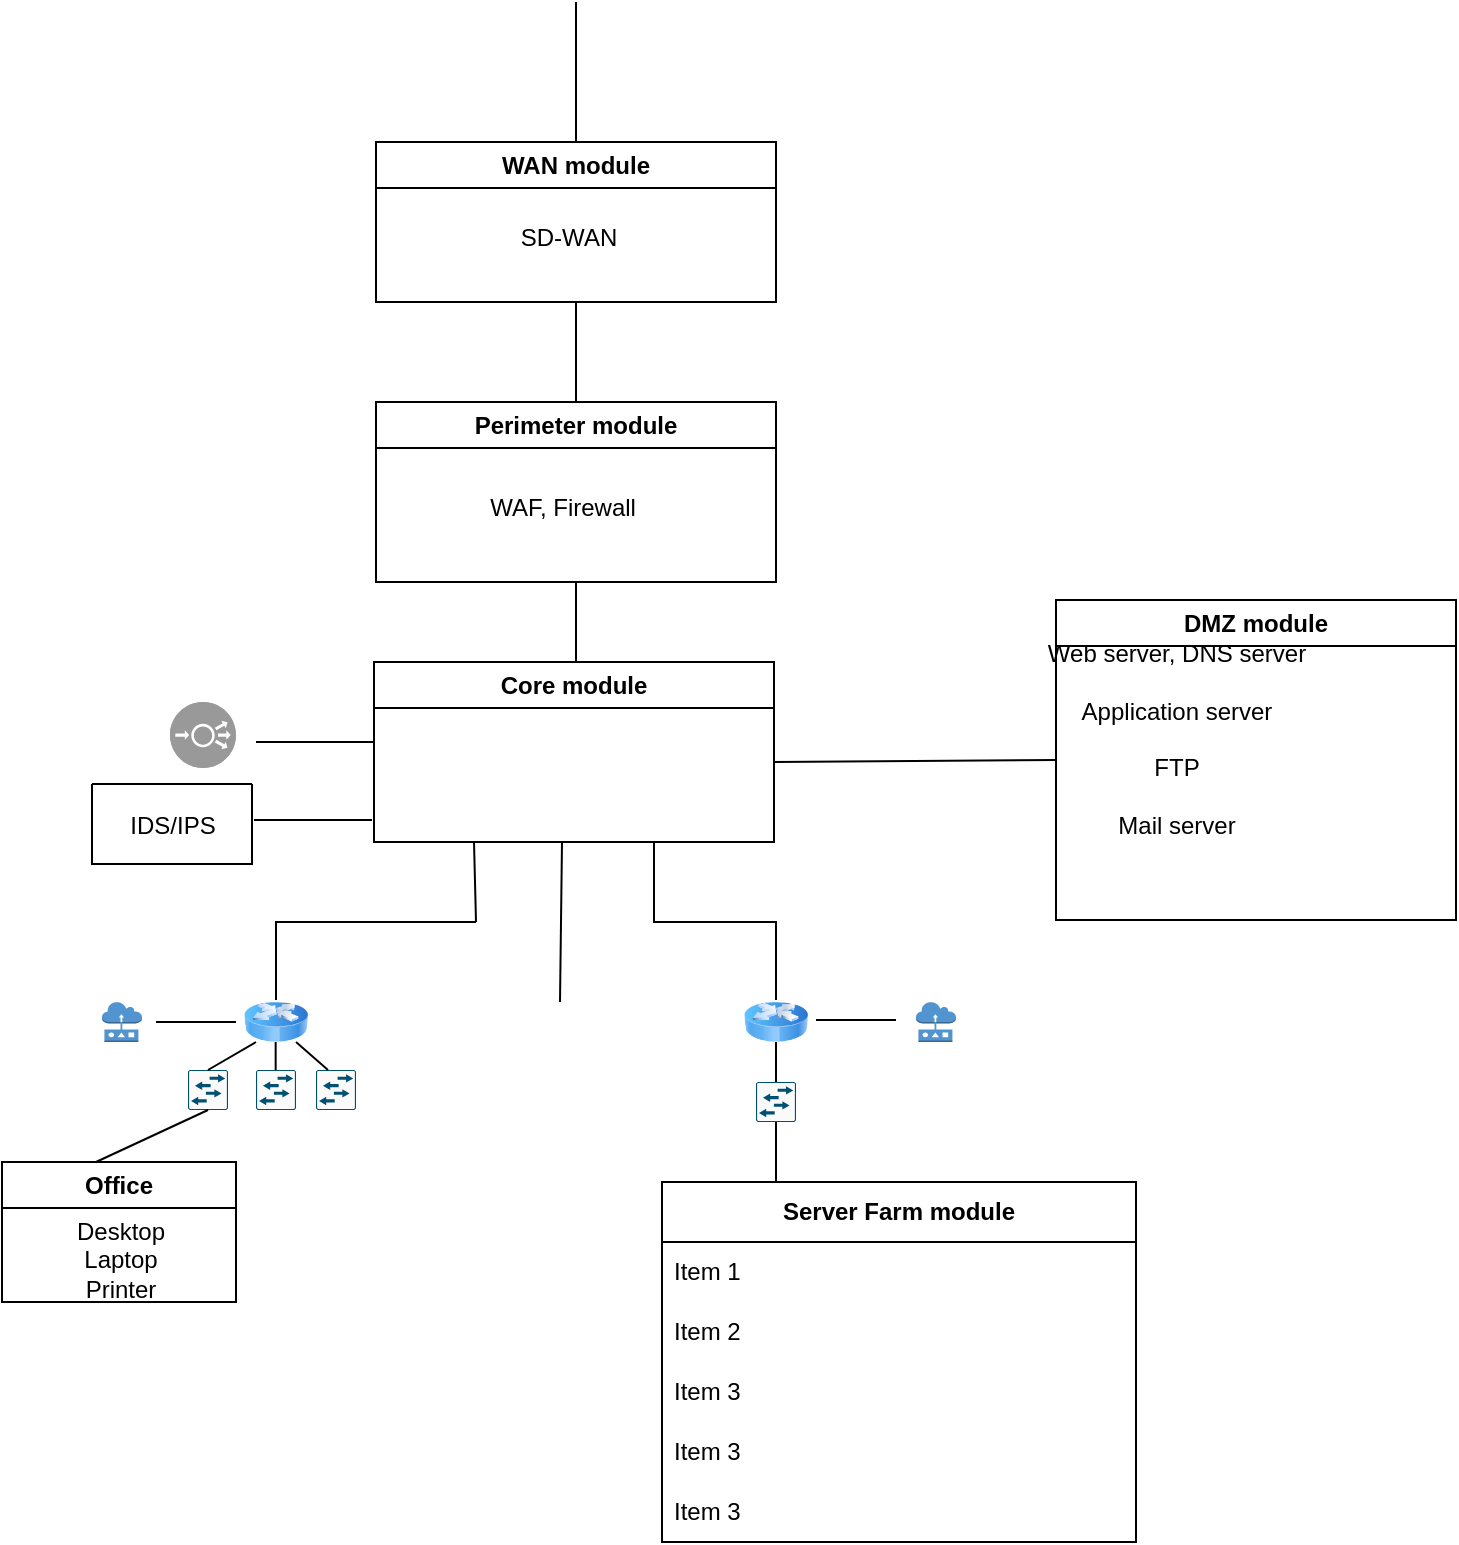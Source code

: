 <mxfile version="24.8.9">
  <diagram name="Trang-1" id="bGXka7kZ5i1cgQGe3GFj">
    <mxGraphModel dx="794" dy="1615" grid="1" gridSize="10" guides="1" tooltips="1" connect="1" arrows="1" fold="1" page="1" pageScale="1" pageWidth="827" pageHeight="1169" math="0" shadow="0">
      <root>
        <mxCell id="0" />
        <mxCell id="1" parent="0" />
        <mxCell id="uSF8pJYz4aR2M7SOLnGN-8" value="WAN module" style="swimlane;whiteSpace=wrap;html=1;" parent="1" vertex="1">
          <mxGeometry x="320" y="50" width="200" height="80" as="geometry">
            <mxRectangle x="480" y="50" width="110" height="30" as="alternateBounds" />
          </mxGeometry>
        </mxCell>
        <mxCell id="uSF8pJYz4aR2M7SOLnGN-11" value="Perimeter module" style="swimlane;whiteSpace=wrap;html=1;" parent="1" vertex="1">
          <mxGeometry x="320" y="180" width="200" height="90" as="geometry">
            <mxRectangle x="480" y="110" width="110" height="30" as="alternateBounds" />
          </mxGeometry>
        </mxCell>
        <mxCell id="uSF8pJYz4aR2M7SOLnGN-17" value="Core module" style="swimlane;whiteSpace=wrap;html=1;" parent="1" vertex="1">
          <mxGeometry x="319" y="310" width="200" height="90" as="geometry">
            <mxRectangle x="480" y="110" width="110" height="30" as="alternateBounds" />
          </mxGeometry>
        </mxCell>
        <mxCell id="uSF8pJYz4aR2M7SOLnGN-18" value="" style="endArrow=none;html=1;rounded=0;entryX=0.5;entryY=1;entryDx=0;entryDy=0;" parent="1" target="uSF8pJYz4aR2M7SOLnGN-11" edge="1">
          <mxGeometry width="50" height="50" relative="1" as="geometry">
            <mxPoint x="420" y="310" as="sourcePoint" />
            <mxPoint x="470" y="300" as="targetPoint" />
          </mxGeometry>
        </mxCell>
        <mxCell id="uSF8pJYz4aR2M7SOLnGN-19" value="" style="endArrow=none;html=1;rounded=0;exitX=0.5;exitY=0;exitDx=0;exitDy=0;entryX=0.5;entryY=1;entryDx=0;entryDy=0;" parent="1" source="uSF8pJYz4aR2M7SOLnGN-11" target="uSF8pJYz4aR2M7SOLnGN-8" edge="1">
          <mxGeometry width="50" height="50" relative="1" as="geometry">
            <mxPoint x="389" y="180" as="sourcePoint" />
            <mxPoint x="439" y="130" as="targetPoint" />
          </mxGeometry>
        </mxCell>
        <mxCell id="uSF8pJYz4aR2M7SOLnGN-21" value="DMZ module" style="swimlane;whiteSpace=wrap;html=1;" parent="1" vertex="1">
          <mxGeometry x="660" y="279" width="200" height="160" as="geometry" />
        </mxCell>
        <mxCell id="uSF8pJYz4aR2M7SOLnGN-22" value="" style="endArrow=none;html=1;rounded=0;entryX=0;entryY=0.5;entryDx=0;entryDy=0;" parent="1" target="uSF8pJYz4aR2M7SOLnGN-21" edge="1">
          <mxGeometry width="50" height="50" relative="1" as="geometry">
            <mxPoint x="519" y="360" as="sourcePoint" />
            <mxPoint x="569" y="310" as="targetPoint" />
          </mxGeometry>
        </mxCell>
        <mxCell id="uSF8pJYz4aR2M7SOLnGN-24" value="" style="endArrow=none;html=1;rounded=0;" parent="1" edge="1">
          <mxGeometry width="50" height="50" relative="1" as="geometry">
            <mxPoint x="270" y="479" as="sourcePoint" />
            <mxPoint x="370" y="440" as="targetPoint" />
            <Array as="points">
              <mxPoint x="270" y="479" />
              <mxPoint x="270" y="440" />
            </Array>
          </mxGeometry>
        </mxCell>
        <mxCell id="uSF8pJYz4aR2M7SOLnGN-48" value="" style="endArrow=none;html=1;rounded=0;exitX=0.5;exitY=0;exitDx=0;exitDy=0;" parent="1" edge="1">
          <mxGeometry width="50" height="50" relative="1" as="geometry">
            <mxPoint x="412" y="480" as="sourcePoint" />
            <mxPoint x="413" y="400" as="targetPoint" />
          </mxGeometry>
        </mxCell>
        <mxCell id="uSF8pJYz4aR2M7SOLnGN-57" value="" style="endArrow=none;html=1;rounded=0;" parent="1" edge="1">
          <mxGeometry width="50" height="50" relative="1" as="geometry">
            <mxPoint x="520" y="479" as="sourcePoint" />
            <mxPoint x="459" y="400" as="targetPoint" />
            <Array as="points">
              <mxPoint x="520" y="440" />
              <mxPoint x="459" y="440" />
            </Array>
          </mxGeometry>
        </mxCell>
        <mxCell id="uSF8pJYz4aR2M7SOLnGN-69" value="WAF, Firewall" style="text;html=1;align=center;verticalAlign=middle;resizable=0;points=[];autosize=1;strokeColor=none;fillColor=none;" parent="1" vertex="1">
          <mxGeometry x="363" y="218" width="100" height="30" as="geometry" />
        </mxCell>
        <mxCell id="uSF8pJYz4aR2M7SOLnGN-70" value="Office" style="swimlane;whiteSpace=wrap;html=1;" parent="1" vertex="1">
          <mxGeometry x="133" y="560" width="117" height="70" as="geometry" />
        </mxCell>
        <mxCell id="uSF8pJYz4aR2M7SOLnGN-72" value="Desktop&lt;div&gt;Laptop&lt;/div&gt;&lt;div&gt;Printer&lt;/div&gt;" style="text;html=1;align=center;verticalAlign=middle;resizable=0;points=[];autosize=1;strokeColor=none;fillColor=none;" parent="uSF8pJYz4aR2M7SOLnGN-70" vertex="1">
          <mxGeometry x="23.5" y="19" width="70" height="60" as="geometry" />
        </mxCell>
        <mxCell id="uSF8pJYz4aR2M7SOLnGN-73" value="SD-WAN" style="text;html=1;align=center;verticalAlign=middle;resizable=0;points=[];autosize=1;strokeColor=none;fillColor=none;" parent="1" vertex="1">
          <mxGeometry x="381" y="83" width="70" height="30" as="geometry" />
        </mxCell>
        <mxCell id="uSF8pJYz4aR2M7SOLnGN-84" value="" style="image;html=1;image=img/lib/clip_art/networking/Router_Icon_128x128.png" parent="1" vertex="1">
          <mxGeometry x="250" y="480" width="40" height="20" as="geometry" />
        </mxCell>
        <mxCell id="uSF8pJYz4aR2M7SOLnGN-86" value="" style="endArrow=none;html=1;rounded=0;entryX=0;entryY=1;entryDx=0;entryDy=0;exitX=0.5;exitY=0;exitDx=0;exitDy=0;exitPerimeter=0;" parent="1" edge="1">
          <mxGeometry width="50" height="50" relative="1" as="geometry">
            <mxPoint x="269.83" y="514" as="sourcePoint" />
            <mxPoint x="269.83" y="500" as="targetPoint" />
          </mxGeometry>
        </mxCell>
        <mxCell id="uSF8pJYz4aR2M7SOLnGN-87" value="" style="sketch=0;points=[[0.015,0.015,0],[0.985,0.015,0],[0.985,0.985,0],[0.015,0.985,0],[0.25,0,0],[0.5,0,0],[0.75,0,0],[1,0.25,0],[1,0.5,0],[1,0.75,0],[0.75,1,0],[0.5,1,0],[0.25,1,0],[0,0.75,0],[0,0.5,0],[0,0.25,0]];verticalLabelPosition=bottom;html=1;verticalAlign=top;aspect=fixed;align=center;pointerEvents=1;shape=mxgraph.cisco19.rect;prIcon=l2_switch;fillColor=#FAFAFA;strokeColor=#005073;" parent="1" vertex="1">
          <mxGeometry x="260" y="514" width="20" height="20" as="geometry" />
        </mxCell>
        <mxCell id="uSF8pJYz4aR2M7SOLnGN-88" value="" style="sketch=0;points=[[0.015,0.015,0],[0.985,0.015,0],[0.985,0.985,0],[0.015,0.985,0],[0.25,0,0],[0.5,0,0],[0.75,0,0],[1,0.25,0],[1,0.5,0],[1,0.75,0],[0.75,1,0],[0.5,1,0],[0.25,1,0],[0,0.75,0],[0,0.5,0],[0,0.25,0]];verticalLabelPosition=bottom;html=1;verticalAlign=top;aspect=fixed;align=center;pointerEvents=1;shape=mxgraph.cisco19.rect;prIcon=l2_switch;fillColor=#FAFAFA;strokeColor=#005073;" parent="1" vertex="1">
          <mxGeometry x="290" y="514" width="20" height="20" as="geometry" />
        </mxCell>
        <mxCell id="uSF8pJYz4aR2M7SOLnGN-89" value="" style="sketch=0;points=[[0.015,0.015,0],[0.985,0.015,0],[0.985,0.985,0],[0.015,0.985,0],[0.25,0,0],[0.5,0,0],[0.75,0,0],[1,0.25,0],[1,0.5,0],[1,0.75,0],[0.75,1,0],[0.5,1,0],[0.25,1,0],[0,0.75,0],[0,0.5,0],[0,0.25,0]];verticalLabelPosition=bottom;html=1;verticalAlign=top;aspect=fixed;align=center;pointerEvents=1;shape=mxgraph.cisco19.rect;prIcon=l2_switch;fillColor=#FAFAFA;strokeColor=#005073;" parent="1" vertex="1">
          <mxGeometry x="226" y="514" width="20" height="20" as="geometry" />
        </mxCell>
        <mxCell id="uSF8pJYz4aR2M7SOLnGN-90" value="" style="endArrow=none;html=1;rounded=0;entryX=0.25;entryY=1;entryDx=0;entryDy=0;exitX=0.5;exitY=0;exitDx=0;exitDy=0;exitPerimeter=0;" parent="1" source="uSF8pJYz4aR2M7SOLnGN-89" target="uSF8pJYz4aR2M7SOLnGN-84" edge="1">
          <mxGeometry width="50" height="50" relative="1" as="geometry">
            <mxPoint x="279.83" y="524" as="sourcePoint" />
            <mxPoint x="279.83" y="510" as="targetPoint" />
          </mxGeometry>
        </mxCell>
        <mxCell id="uSF8pJYz4aR2M7SOLnGN-91" value="" style="endArrow=none;html=1;rounded=0;entryX=0.75;entryY=1;entryDx=0;entryDy=0;exitX=0.5;exitY=0;exitDx=0;exitDy=0;exitPerimeter=0;" parent="1" target="uSF8pJYz4aR2M7SOLnGN-84" edge="1">
          <mxGeometry width="50" height="50" relative="1" as="geometry">
            <mxPoint x="296" y="514" as="sourcePoint" />
            <mxPoint x="320" y="500" as="targetPoint" />
          </mxGeometry>
        </mxCell>
        <mxCell id="uSF8pJYz4aR2M7SOLnGN-93" value="" style="endArrow=none;html=1;rounded=0;entryX=0.5;entryY=1;entryDx=0;entryDy=0;entryPerimeter=0;" parent="1" target="uSF8pJYz4aR2M7SOLnGN-89" edge="1">
          <mxGeometry width="50" height="50" relative="1" as="geometry">
            <mxPoint x="180" y="560" as="sourcePoint" />
            <mxPoint x="236.48" y="499.85" as="targetPoint" />
          </mxGeometry>
        </mxCell>
        <mxCell id="uSF8pJYz4aR2M7SOLnGN-94" value="" style="image;html=1;image=img/lib/clip_art/networking/Router_Icon_128x128.png" parent="1" vertex="1">
          <mxGeometry x="500" y="480" width="40" height="20" as="geometry" />
        </mxCell>
        <mxCell id="uSF8pJYz4aR2M7SOLnGN-95" value="" style="sketch=0;points=[[0.015,0.015,0],[0.985,0.015,0],[0.985,0.985,0],[0.015,0.985,0],[0.25,0,0],[0.5,0,0],[0.75,0,0],[1,0.25,0],[1,0.5,0],[1,0.75,0],[0.75,1,0],[0.5,1,0],[0.25,1,0],[0,0.75,0],[0,0.5,0],[0,0.25,0]];verticalLabelPosition=bottom;html=1;verticalAlign=top;aspect=fixed;align=center;pointerEvents=1;shape=mxgraph.cisco19.rect;prIcon=l2_switch;fillColor=#FAFAFA;strokeColor=#005073;" parent="1" vertex="1">
          <mxGeometry x="510" y="520" width="20" height="20" as="geometry" />
        </mxCell>
        <mxCell id="uSF8pJYz4aR2M7SOLnGN-96" value="" style="endArrow=none;html=1;rounded=0;exitX=0.5;exitY=0;exitDx=0;exitDy=0;exitPerimeter=0;" parent="1" source="uSF8pJYz4aR2M7SOLnGN-95" edge="1">
          <mxGeometry width="50" height="50" relative="1" as="geometry">
            <mxPoint x="470" y="510" as="sourcePoint" />
            <mxPoint x="520" y="500" as="targetPoint" />
          </mxGeometry>
        </mxCell>
        <mxCell id="uSF8pJYz4aR2M7SOLnGN-97" value="" style="endArrow=none;html=1;rounded=0;" parent="1" edge="1">
          <mxGeometry width="50" height="50" relative="1" as="geometry">
            <mxPoint x="520" y="570" as="sourcePoint" />
            <mxPoint x="520" y="540" as="targetPoint" />
          </mxGeometry>
        </mxCell>
        <mxCell id="uSF8pJYz4aR2M7SOLnGN-99" value="&lt;b&gt;Server Farm module&lt;/b&gt;" style="swimlane;fontStyle=0;childLayout=stackLayout;horizontal=1;startSize=30;horizontalStack=0;resizeParent=1;resizeParentMax=0;resizeLast=0;collapsible=1;marginBottom=0;whiteSpace=wrap;html=1;" parent="1" vertex="1">
          <mxGeometry x="463" y="570" width="237" height="180" as="geometry" />
        </mxCell>
        <mxCell id="uSF8pJYz4aR2M7SOLnGN-100" value="Item 1" style="text;strokeColor=none;fillColor=none;align=left;verticalAlign=middle;spacingLeft=4;spacingRight=4;overflow=hidden;points=[[0,0.5],[1,0.5]];portConstraint=eastwest;rotatable=0;whiteSpace=wrap;html=1;" parent="uSF8pJYz4aR2M7SOLnGN-99" vertex="1">
          <mxGeometry y="30" width="237" height="30" as="geometry" />
        </mxCell>
        <mxCell id="uSF8pJYz4aR2M7SOLnGN-101" value="Item 2" style="text;strokeColor=none;fillColor=none;align=left;verticalAlign=middle;spacingLeft=4;spacingRight=4;overflow=hidden;points=[[0,0.5],[1,0.5]];portConstraint=eastwest;rotatable=0;whiteSpace=wrap;html=1;" parent="uSF8pJYz4aR2M7SOLnGN-99" vertex="1">
          <mxGeometry y="60" width="237" height="30" as="geometry" />
        </mxCell>
        <mxCell id="uSF8pJYz4aR2M7SOLnGN-102" value="Item 3" style="text;strokeColor=none;fillColor=none;align=left;verticalAlign=middle;spacingLeft=4;spacingRight=4;overflow=hidden;points=[[0,0.5],[1,0.5]];portConstraint=eastwest;rotatable=0;whiteSpace=wrap;html=1;" parent="uSF8pJYz4aR2M7SOLnGN-99" vertex="1">
          <mxGeometry y="90" width="237" height="30" as="geometry" />
        </mxCell>
        <mxCell id="5bpMOIypYA97vLYK7Eei-1" value="Item 3" style="text;strokeColor=none;fillColor=none;align=left;verticalAlign=middle;spacingLeft=4;spacingRight=4;overflow=hidden;points=[[0,0.5],[1,0.5]];portConstraint=eastwest;rotatable=0;whiteSpace=wrap;html=1;" vertex="1" parent="uSF8pJYz4aR2M7SOLnGN-99">
          <mxGeometry y="120" width="237" height="30" as="geometry" />
        </mxCell>
        <mxCell id="5bpMOIypYA97vLYK7Eei-2" value="Item 3" style="text;strokeColor=none;fillColor=none;align=left;verticalAlign=middle;spacingLeft=4;spacingRight=4;overflow=hidden;points=[[0,0.5],[1,0.5]];portConstraint=eastwest;rotatable=0;whiteSpace=wrap;html=1;" vertex="1" parent="uSF8pJYz4aR2M7SOLnGN-99">
          <mxGeometry y="150" width="237" height="30" as="geometry" />
        </mxCell>
        <mxCell id="uSF8pJYz4aR2M7SOLnGN-104" value="" style="endArrow=none;html=1;rounded=0;" parent="1" edge="1">
          <mxGeometry width="50" height="50" relative="1" as="geometry">
            <mxPoint x="540" y="489" as="sourcePoint" />
            <mxPoint x="580" y="489" as="targetPoint" />
          </mxGeometry>
        </mxCell>
        <mxCell id="uSF8pJYz4aR2M7SOLnGN-105" value="" style="outlineConnect=0;dashed=0;verticalLabelPosition=bottom;verticalAlign=top;align=center;html=1;shape=mxgraph.aws3.sensor;fillColor=#5294CF;gradientColor=none;" parent="1" vertex="1">
          <mxGeometry x="590" y="480" width="20" height="20" as="geometry" />
        </mxCell>
        <mxCell id="uSF8pJYz4aR2M7SOLnGN-106" value="" style="endArrow=none;html=1;rounded=0;" parent="1" edge="1">
          <mxGeometry width="50" height="50" relative="1" as="geometry">
            <mxPoint x="260" y="350" as="sourcePoint" />
            <mxPoint x="319" y="350" as="targetPoint" />
          </mxGeometry>
        </mxCell>
        <mxCell id="uSF8pJYz4aR2M7SOLnGN-107" value="" style="endArrow=none;html=1;rounded=0;" parent="1" edge="1">
          <mxGeometry width="50" height="50" relative="1" as="geometry">
            <mxPoint x="259" y="389" as="sourcePoint" />
            <mxPoint x="318" y="389" as="targetPoint" />
          </mxGeometry>
        </mxCell>
        <mxCell id="uSF8pJYz4aR2M7SOLnGN-108" value="" style="fillColor=#999999;verticalLabelPosition=bottom;sketch=0;html=1;strokeColor=#ffffff;verticalAlign=top;align=center;points=[[0.145,0.145,0],[0.5,0,0],[0.855,0.145,0],[1,0.5,0],[0.855,0.855,0],[0.5,1,0],[0.145,0.855,0],[0,0.5,0]];pointerEvents=1;shape=mxgraph.cisco_safe.compositeIcon;bgIcon=ellipse;resIcon=mxgraph.cisco_safe.capability.load_balancer;" parent="1" vertex="1">
          <mxGeometry x="217" y="330" width="33" height="33" as="geometry" />
        </mxCell>
        <mxCell id="uSF8pJYz4aR2M7SOLnGN-109" value="" style="endArrow=none;html=1;rounded=0;entryX=0.25;entryY=1;entryDx=0;entryDy=0;" parent="1" target="uSF8pJYz4aR2M7SOLnGN-17" edge="1">
          <mxGeometry width="50" height="50" relative="1" as="geometry">
            <mxPoint x="370" y="440" as="sourcePoint" />
            <mxPoint x="330" y="400" as="targetPoint" />
          </mxGeometry>
        </mxCell>
        <mxCell id="uSF8pJYz4aR2M7SOLnGN-110" value="" style="swimlane;startSize=0;" parent="1" vertex="1">
          <mxGeometry x="178" y="371" width="80" height="40" as="geometry" />
        </mxCell>
        <mxCell id="uSF8pJYz4aR2M7SOLnGN-111" value="IDS/IPS" style="text;html=1;align=center;verticalAlign=middle;resizable=0;points=[];autosize=1;strokeColor=none;fillColor=none;" parent="1" vertex="1">
          <mxGeometry x="183" y="377" width="70" height="30" as="geometry" />
        </mxCell>
        <mxCell id="5bpMOIypYA97vLYK7Eei-4" value="" style="endArrow=none;html=1;rounded=0;" edge="1" parent="1">
          <mxGeometry width="50" height="50" relative="1" as="geometry">
            <mxPoint x="210" y="490" as="sourcePoint" />
            <mxPoint x="250" y="490" as="targetPoint" />
          </mxGeometry>
        </mxCell>
        <mxCell id="5bpMOIypYA97vLYK7Eei-6" value="" style="outlineConnect=0;dashed=0;verticalLabelPosition=bottom;verticalAlign=top;align=center;html=1;shape=mxgraph.aws3.sensor;fillColor=#5294CF;gradientColor=none;" vertex="1" parent="1">
          <mxGeometry x="183" y="480" width="20" height="20" as="geometry" />
        </mxCell>
        <mxCell id="5bpMOIypYA97vLYK7Eei-7" value="Web server, DNS server&lt;div&gt;&lt;br&gt;&lt;/div&gt;&lt;div&gt;Application server&lt;/div&gt;&lt;div&gt;&lt;br&gt;&lt;/div&gt;&lt;div&gt;FTP&lt;/div&gt;&lt;div&gt;&lt;br&gt;&lt;/div&gt;&lt;div&gt;Mail server&lt;/div&gt;&lt;div&gt;&lt;br&gt;&lt;/div&gt;&lt;div&gt;&lt;br&gt;&lt;/div&gt;" style="text;html=1;align=center;verticalAlign=middle;resizable=0;points=[];autosize=1;strokeColor=none;fillColor=none;" vertex="1" parent="1">
          <mxGeometry x="645" y="293" width="150" height="140" as="geometry" />
        </mxCell>
        <mxCell id="5bpMOIypYA97vLYK7Eei-8" value="" style="endArrow=none;html=1;rounded=0;exitX=0.5;exitY=0;exitDx=0;exitDy=0;" edge="1" parent="1" source="uSF8pJYz4aR2M7SOLnGN-8">
          <mxGeometry width="50" height="50" relative="1" as="geometry">
            <mxPoint x="390" y="90" as="sourcePoint" />
            <mxPoint x="420" y="-20" as="targetPoint" />
          </mxGeometry>
        </mxCell>
      </root>
    </mxGraphModel>
  </diagram>
</mxfile>
